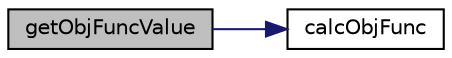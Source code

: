 digraph "getObjFuncValue"
{
  bgcolor="transparent";
  edge [fontname="Helvetica",fontsize="10",labelfontname="Helvetica",labelfontsize="10"];
  node [fontname="Helvetica",fontsize="10",shape=record];
  rankdir="LR";
  Node73 [label="getObjFuncValue",height=0.2,width=0.4,color="black", fillcolor="grey75", style="filled", fontcolor="black"];
  Node73 -> Node74 [color="midnightblue",fontsize="10",style="solid",fontname="Helvetica"];
  Node74 [label="calcObjFunc",height=0.2,width=0.4,color="black",URL="$classFoam_1_1DAObjFunc.html#af91123718135a59ba6b1ed5ddd32235b",tooltip="calculate the value of objective function "];
}

